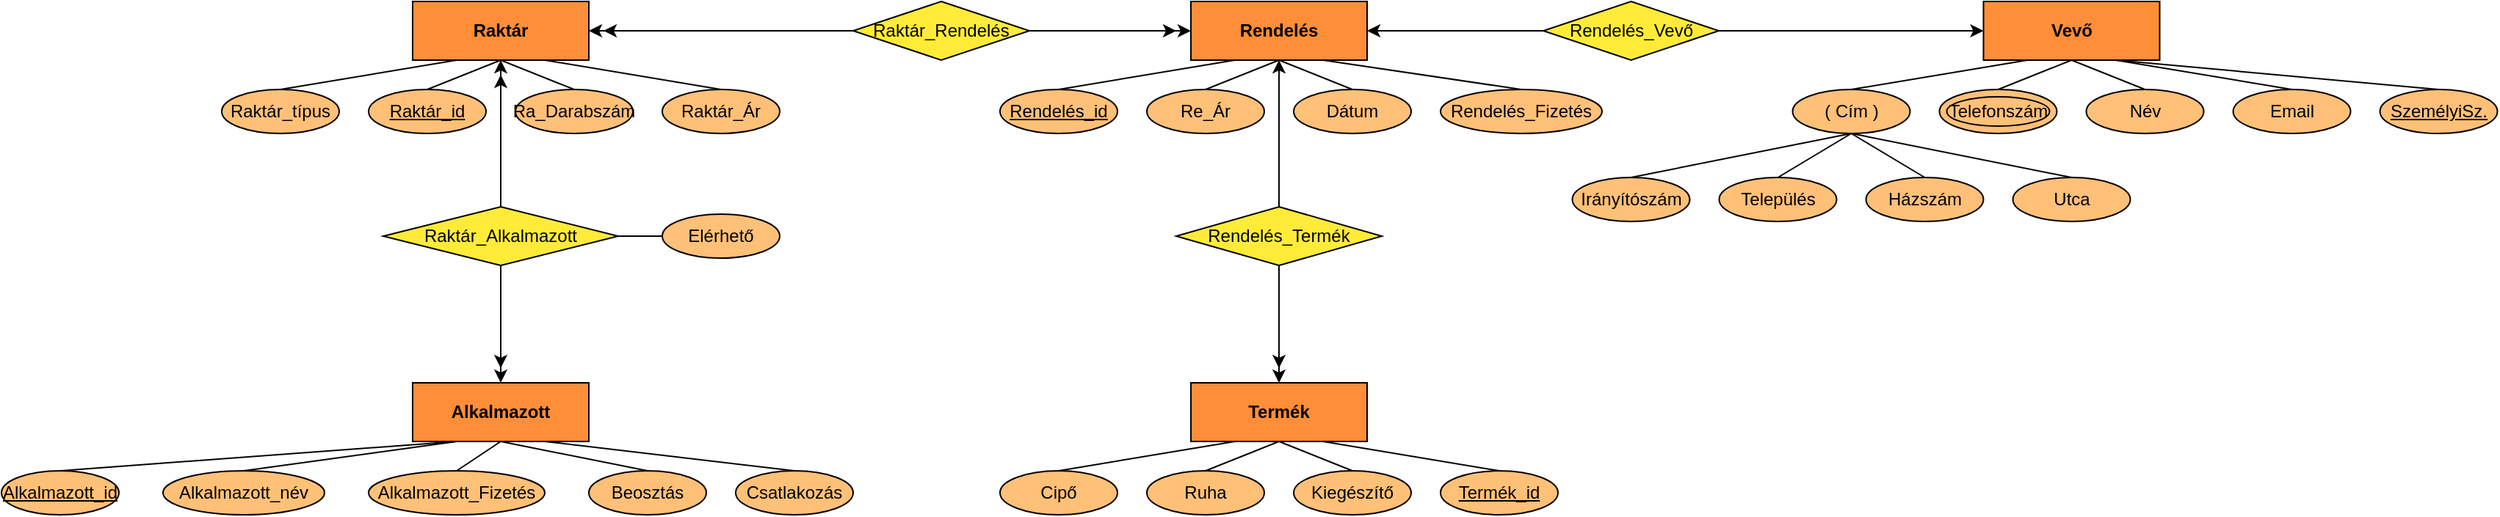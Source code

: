 <mxfile version="22.0.6" type="device">
  <diagram id="JWyrjXW2g8QeHH9JzdBX" name="Page-1">
    <mxGraphModel dx="1750" dy="870" grid="1" gridSize="10" guides="1" tooltips="1" connect="1" arrows="1" fold="1" page="1" pageScale="1" pageWidth="827" pageHeight="1169" math="0" shadow="0">
      <root>
        <mxCell id="0" />
        <mxCell id="1" parent="0" />
        <mxCell id="tEUMl8RFiO48IWfRUBAN-1" value="&lt;b&gt;Raktár&lt;/b&gt;" style="rounded=0;whiteSpace=wrap;html=1;fillColor=#FF8E38;" parent="1" vertex="1">
          <mxGeometry x="390" y="320" width="120" height="40" as="geometry" />
        </mxCell>
        <mxCell id="tEUMl8RFiO48IWfRUBAN-2" value="Raktár_típus" style="ellipse;whiteSpace=wrap;html=1;fillColor=#FFC078;" parent="1" vertex="1">
          <mxGeometry x="260" y="380" width="80" height="30" as="geometry" />
        </mxCell>
        <mxCell id="tEUMl8RFiO48IWfRUBAN-3" value="Ra_Darabszám" style="ellipse;whiteSpace=wrap;html=1;fillColor=#FFC078;" parent="1" vertex="1">
          <mxGeometry x="460" y="380" width="80" height="30" as="geometry" />
        </mxCell>
        <mxCell id="tEUMl8RFiO48IWfRUBAN-4" value="&lt;u&gt;Raktár_id&lt;/u&gt;" style="ellipse;whiteSpace=wrap;html=1;fillColor=#FFC078;" parent="1" vertex="1">
          <mxGeometry x="360" y="380" width="80" height="30" as="geometry" />
        </mxCell>
        <mxCell id="tEUMl8RFiO48IWfRUBAN-5" value="Raktár_Ár" style="ellipse;whiteSpace=wrap;html=1;fillColor=#FFC078;" parent="1" vertex="1">
          <mxGeometry x="560" y="380" width="80" height="30" as="geometry" />
        </mxCell>
        <mxCell id="tEUMl8RFiO48IWfRUBAN-6" value="" style="endArrow=none;html=1;rounded=0;entryX=0.25;entryY=1;entryDx=0;entryDy=0;exitX=0.5;exitY=0;exitDx=0;exitDy=0;" parent="1" source="tEUMl8RFiO48IWfRUBAN-2" target="tEUMl8RFiO48IWfRUBAN-1" edge="1">
          <mxGeometry width="50" height="50" relative="1" as="geometry">
            <mxPoint x="300" y="380" as="sourcePoint" />
            <mxPoint x="350" y="330" as="targetPoint" />
          </mxGeometry>
        </mxCell>
        <mxCell id="tEUMl8RFiO48IWfRUBAN-7" value="" style="endArrow=none;html=1;rounded=0;exitX=0.5;exitY=0;exitDx=0;exitDy=0;entryX=0.5;entryY=1;entryDx=0;entryDy=0;" parent="1" source="tEUMl8RFiO48IWfRUBAN-4" target="tEUMl8RFiO48IWfRUBAN-1" edge="1">
          <mxGeometry width="50" height="50" relative="1" as="geometry">
            <mxPoint x="460" y="390" as="sourcePoint" />
            <mxPoint x="460" y="360" as="targetPoint" />
          </mxGeometry>
        </mxCell>
        <mxCell id="tEUMl8RFiO48IWfRUBAN-8" value="" style="endArrow=none;html=1;rounded=0;exitX=0.5;exitY=0;exitDx=0;exitDy=0;entryX=0.5;entryY=1;entryDx=0;entryDy=0;" parent="1" source="tEUMl8RFiO48IWfRUBAN-3" target="tEUMl8RFiO48IWfRUBAN-1" edge="1">
          <mxGeometry width="50" height="50" relative="1" as="geometry">
            <mxPoint x="460" y="390" as="sourcePoint" />
            <mxPoint x="510" y="340" as="targetPoint" />
          </mxGeometry>
        </mxCell>
        <mxCell id="tEUMl8RFiO48IWfRUBAN-9" value="" style="endArrow=none;html=1;rounded=0;exitX=0.5;exitY=0;exitDx=0;exitDy=0;entryX=0.75;entryY=1;entryDx=0;entryDy=0;" parent="1" source="tEUMl8RFiO48IWfRUBAN-5" target="tEUMl8RFiO48IWfRUBAN-1" edge="1">
          <mxGeometry width="50" height="50" relative="1" as="geometry">
            <mxPoint x="460" y="390" as="sourcePoint" />
            <mxPoint x="510" y="340" as="targetPoint" />
          </mxGeometry>
        </mxCell>
        <mxCell id="tEUMl8RFiO48IWfRUBAN-10" value="&lt;b&gt;Alkalmazott&lt;/b&gt;" style="rounded=0;whiteSpace=wrap;html=1;fillColor=#FF8E38;" parent="1" vertex="1">
          <mxGeometry x="390" y="580" width="120" height="40" as="geometry" />
        </mxCell>
        <mxCell id="tEUMl8RFiO48IWfRUBAN-11" value="Alkalmazott_név" style="ellipse;whiteSpace=wrap;html=1;fillColor=#FFC078;" parent="1" vertex="1">
          <mxGeometry x="220" y="640" width="110" height="30" as="geometry" />
        </mxCell>
        <mxCell id="tEUMl8RFiO48IWfRUBAN-12" value="Csatlakozás" style="ellipse;whiteSpace=wrap;html=1;fillColor=#FFC078;" parent="1" vertex="1">
          <mxGeometry x="610" y="640" width="80" height="30" as="geometry" />
        </mxCell>
        <mxCell id="tEUMl8RFiO48IWfRUBAN-13" value="Beosztás" style="ellipse;whiteSpace=wrap;html=1;fillColor=#FFC078;" parent="1" vertex="1">
          <mxGeometry x="510" y="640" width="80" height="30" as="geometry" />
        </mxCell>
        <mxCell id="tEUMl8RFiO48IWfRUBAN-14" value="Alkalmazott_Fizetés" style="ellipse;whiteSpace=wrap;html=1;fillColor=#FFC078;" parent="1" vertex="1">
          <mxGeometry x="360" y="640" width="120" height="30" as="geometry" />
        </mxCell>
        <mxCell id="tEUMl8RFiO48IWfRUBAN-15" value="" style="endArrow=none;html=1;rounded=0;exitX=0.5;exitY=0;exitDx=0;exitDy=0;entryX=0.25;entryY=1;entryDx=0;entryDy=0;" parent="1" source="tEUMl8RFiO48IWfRUBAN-11" target="tEUMl8RFiO48IWfRUBAN-10" edge="1">
          <mxGeometry width="50" height="50" relative="1" as="geometry">
            <mxPoint x="470" y="550" as="sourcePoint" />
            <mxPoint x="520" y="500" as="targetPoint" />
          </mxGeometry>
        </mxCell>
        <mxCell id="tEUMl8RFiO48IWfRUBAN-16" value="" style="endArrow=none;html=1;rounded=0;exitX=0.5;exitY=0;exitDx=0;exitDy=0;entryX=0.5;entryY=1;entryDx=0;entryDy=0;" parent="1" source="tEUMl8RFiO48IWfRUBAN-14" target="tEUMl8RFiO48IWfRUBAN-10" edge="1">
          <mxGeometry width="50" height="50" relative="1" as="geometry">
            <mxPoint x="470" y="550" as="sourcePoint" />
            <mxPoint x="520" y="500" as="targetPoint" />
          </mxGeometry>
        </mxCell>
        <mxCell id="tEUMl8RFiO48IWfRUBAN-17" value="" style="endArrow=none;html=1;rounded=0;exitX=0.5;exitY=0;exitDx=0;exitDy=0;entryX=0.5;entryY=1;entryDx=0;entryDy=0;" parent="1" source="tEUMl8RFiO48IWfRUBAN-13" target="tEUMl8RFiO48IWfRUBAN-10" edge="1">
          <mxGeometry width="50" height="50" relative="1" as="geometry">
            <mxPoint x="470" y="550" as="sourcePoint" />
            <mxPoint x="520" y="500" as="targetPoint" />
          </mxGeometry>
        </mxCell>
        <mxCell id="tEUMl8RFiO48IWfRUBAN-18" value="" style="endArrow=none;html=1;rounded=0;exitX=0.5;exitY=0;exitDx=0;exitDy=0;entryX=0.75;entryY=1;entryDx=0;entryDy=0;" parent="1" source="tEUMl8RFiO48IWfRUBAN-12" target="tEUMl8RFiO48IWfRUBAN-10" edge="1">
          <mxGeometry width="50" height="50" relative="1" as="geometry">
            <mxPoint x="470" y="550" as="sourcePoint" />
            <mxPoint x="520" y="500" as="targetPoint" />
          </mxGeometry>
        </mxCell>
        <mxCell id="tEUMl8RFiO48IWfRUBAN-19" value="Raktár_Alkalmazott" style="rhombus;whiteSpace=wrap;html=1;fillColor=#FFEB38;" parent="1" vertex="1">
          <mxGeometry x="370" y="460" width="160" height="40" as="geometry" />
        </mxCell>
        <mxCell id="tEUMl8RFiO48IWfRUBAN-20" value="Elérhető" style="ellipse;whiteSpace=wrap;html=1;fillColor=#FFC078;" parent="1" vertex="1">
          <mxGeometry x="560" y="465" width="80" height="30" as="geometry" />
        </mxCell>
        <mxCell id="tEUMl8RFiO48IWfRUBAN-21" value="" style="endArrow=none;html=1;rounded=0;entryX=0;entryY=0.5;entryDx=0;entryDy=0;exitX=1;exitY=0.5;exitDx=0;exitDy=0;" parent="1" source="tEUMl8RFiO48IWfRUBAN-19" target="tEUMl8RFiO48IWfRUBAN-20" edge="1">
          <mxGeometry width="50" height="50" relative="1" as="geometry">
            <mxPoint x="470" y="550" as="sourcePoint" />
            <mxPoint x="520" y="500" as="targetPoint" />
          </mxGeometry>
        </mxCell>
        <mxCell id="tEUMl8RFiO48IWfRUBAN-29" value="" style="endArrow=classic;html=1;rounded=0;exitX=0.5;exitY=1;exitDx=0;exitDy=0;entryX=0.5;entryY=0;entryDx=0;entryDy=0;" parent="1" source="tEUMl8RFiO48IWfRUBAN-19" target="tEUMl8RFiO48IWfRUBAN-10" edge="1">
          <mxGeometry width="50" height="50" relative="1" as="geometry">
            <mxPoint x="470" y="450" as="sourcePoint" />
            <mxPoint x="520" y="400" as="targetPoint" />
          </mxGeometry>
        </mxCell>
        <mxCell id="tEUMl8RFiO48IWfRUBAN-30" value="" style="endArrow=classic;html=1;rounded=0;exitX=0.5;exitY=1;exitDx=0;exitDy=0;" parent="1" source="tEUMl8RFiO48IWfRUBAN-19" edge="1">
          <mxGeometry width="50" height="50" relative="1" as="geometry">
            <mxPoint x="470" y="450" as="sourcePoint" />
            <mxPoint x="450" y="570" as="targetPoint" />
          </mxGeometry>
        </mxCell>
        <mxCell id="tEUMl8RFiO48IWfRUBAN-31" value="" style="endArrow=classic;html=1;rounded=0;exitX=0.5;exitY=0;exitDx=0;exitDy=0;entryX=0.5;entryY=1;entryDx=0;entryDy=0;" parent="1" source="tEUMl8RFiO48IWfRUBAN-19" target="tEUMl8RFiO48IWfRUBAN-1" edge="1">
          <mxGeometry width="50" height="50" relative="1" as="geometry">
            <mxPoint x="470" y="510" as="sourcePoint" />
            <mxPoint x="520" y="460" as="targetPoint" />
          </mxGeometry>
        </mxCell>
        <mxCell id="tEUMl8RFiO48IWfRUBAN-32" value="" style="endArrow=classic;html=1;rounded=0;exitX=0.5;exitY=0;exitDx=0;exitDy=0;" parent="1" source="tEUMl8RFiO48IWfRUBAN-19" edge="1">
          <mxGeometry width="50" height="50" relative="1" as="geometry">
            <mxPoint x="470" y="510" as="sourcePoint" />
            <mxPoint x="450" y="370" as="targetPoint" />
          </mxGeometry>
        </mxCell>
        <mxCell id="tEUMl8RFiO48IWfRUBAN-33" value="Raktár_Rendelés" style="rhombus;whiteSpace=wrap;html=1;fillColor=#FFEB38;" parent="1" vertex="1">
          <mxGeometry x="690" y="320" width="120" height="40" as="geometry" />
        </mxCell>
        <mxCell id="tEUMl8RFiO48IWfRUBAN-34" value="" style="endArrow=classic;html=1;rounded=0;exitX=0;exitY=0.5;exitDx=0;exitDy=0;entryX=1;entryY=0.5;entryDx=0;entryDy=0;" parent="1" source="tEUMl8RFiO48IWfRUBAN-33" target="tEUMl8RFiO48IWfRUBAN-1" edge="1">
          <mxGeometry width="50" height="50" relative="1" as="geometry">
            <mxPoint x="620" y="420" as="sourcePoint" />
            <mxPoint x="670" y="370" as="targetPoint" />
          </mxGeometry>
        </mxCell>
        <mxCell id="tEUMl8RFiO48IWfRUBAN-35" value="" style="endArrow=classic;html=1;rounded=0;exitX=0;exitY=0.5;exitDx=0;exitDy=0;" parent="1" source="tEUMl8RFiO48IWfRUBAN-33" edge="1">
          <mxGeometry width="50" height="50" relative="1" as="geometry">
            <mxPoint x="620" y="420" as="sourcePoint" />
            <mxPoint x="520" y="340" as="targetPoint" />
          </mxGeometry>
        </mxCell>
        <mxCell id="tEUMl8RFiO48IWfRUBAN-36" value="&lt;b&gt;Rendelés&lt;/b&gt;" style="rounded=0;whiteSpace=wrap;html=1;fillColor=#FF8E38;" parent="1" vertex="1">
          <mxGeometry x="920" y="320" width="120" height="40" as="geometry" />
        </mxCell>
        <mxCell id="tEUMl8RFiO48IWfRUBAN-37" value="" style="endArrow=classic;html=1;rounded=0;exitX=1;exitY=0.5;exitDx=0;exitDy=0;entryX=0;entryY=0.5;entryDx=0;entryDy=0;" parent="1" source="tEUMl8RFiO48IWfRUBAN-33" target="tEUMl8RFiO48IWfRUBAN-36" edge="1">
          <mxGeometry width="50" height="50" relative="1" as="geometry">
            <mxPoint x="670" y="420" as="sourcePoint" />
            <mxPoint x="720" y="370" as="targetPoint" />
          </mxGeometry>
        </mxCell>
        <mxCell id="tEUMl8RFiO48IWfRUBAN-38" value="" style="endArrow=classic;html=1;rounded=0;exitX=1;exitY=0.5;exitDx=0;exitDy=0;" parent="1" source="tEUMl8RFiO48IWfRUBAN-33" edge="1">
          <mxGeometry width="50" height="50" relative="1" as="geometry">
            <mxPoint x="670" y="420" as="sourcePoint" />
            <mxPoint x="910" y="340" as="targetPoint" />
          </mxGeometry>
        </mxCell>
        <mxCell id="tEUMl8RFiO48IWfRUBAN-39" value="Rendelés_Fizetés" style="ellipse;whiteSpace=wrap;html=1;fillColor=#FFC078;" parent="1" vertex="1">
          <mxGeometry x="1090" y="380" width="110" height="30" as="geometry" />
        </mxCell>
        <mxCell id="tEUMl8RFiO48IWfRUBAN-40" value="Dátum" style="ellipse;whiteSpace=wrap;html=1;fillColor=#FFC078;" parent="1" vertex="1">
          <mxGeometry x="990" y="380" width="80" height="30" as="geometry" />
        </mxCell>
        <mxCell id="tEUMl8RFiO48IWfRUBAN-41" value="Re_Ár" style="ellipse;whiteSpace=wrap;html=1;fillColor=#FFC078;" parent="1" vertex="1">
          <mxGeometry x="890" y="380" width="80" height="30" as="geometry" />
        </mxCell>
        <mxCell id="tEUMl8RFiO48IWfRUBAN-42" value="&lt;u&gt;Rendelés_id&lt;/u&gt;" style="ellipse;whiteSpace=wrap;html=1;fillColor=#FFC078;" parent="1" vertex="1">
          <mxGeometry x="790" y="380" width="80" height="30" as="geometry" />
        </mxCell>
        <mxCell id="tEUMl8RFiO48IWfRUBAN-43" value="" style="endArrow=none;html=1;rounded=0;exitX=0.5;exitY=0;exitDx=0;exitDy=0;entryX=0.25;entryY=1;entryDx=0;entryDy=0;" parent="1" source="tEUMl8RFiO48IWfRUBAN-42" target="tEUMl8RFiO48IWfRUBAN-36" edge="1">
          <mxGeometry width="50" height="50" relative="1" as="geometry">
            <mxPoint x="970" y="420" as="sourcePoint" />
            <mxPoint x="1020" y="370" as="targetPoint" />
          </mxGeometry>
        </mxCell>
        <mxCell id="tEUMl8RFiO48IWfRUBAN-44" value="" style="endArrow=none;html=1;rounded=0;exitX=0.5;exitY=0;exitDx=0;exitDy=0;entryX=0.5;entryY=1;entryDx=0;entryDy=0;" parent="1" source="tEUMl8RFiO48IWfRUBAN-41" target="tEUMl8RFiO48IWfRUBAN-36" edge="1">
          <mxGeometry width="50" height="50" relative="1" as="geometry">
            <mxPoint x="970" y="420" as="sourcePoint" />
            <mxPoint x="1020" y="370" as="targetPoint" />
          </mxGeometry>
        </mxCell>
        <mxCell id="tEUMl8RFiO48IWfRUBAN-45" value="" style="endArrow=none;html=1;rounded=0;exitX=0.5;exitY=0;exitDx=0;exitDy=0;entryX=0.5;entryY=1;entryDx=0;entryDy=0;" parent="1" source="tEUMl8RFiO48IWfRUBAN-40" target="tEUMl8RFiO48IWfRUBAN-36" edge="1">
          <mxGeometry width="50" height="50" relative="1" as="geometry">
            <mxPoint x="970" y="420" as="sourcePoint" />
            <mxPoint x="1020" y="370" as="targetPoint" />
          </mxGeometry>
        </mxCell>
        <mxCell id="tEUMl8RFiO48IWfRUBAN-46" value="" style="endArrow=none;html=1;rounded=0;exitX=0.5;exitY=0;exitDx=0;exitDy=0;entryX=0.75;entryY=1;entryDx=0;entryDy=0;" parent="1" source="tEUMl8RFiO48IWfRUBAN-39" target="tEUMl8RFiO48IWfRUBAN-36" edge="1">
          <mxGeometry width="50" height="50" relative="1" as="geometry">
            <mxPoint x="970" y="420" as="sourcePoint" />
            <mxPoint x="1020" y="370" as="targetPoint" />
          </mxGeometry>
        </mxCell>
        <mxCell id="tEUMl8RFiO48IWfRUBAN-47" value="Rendelés_Termék" style="rhombus;whiteSpace=wrap;html=1;fillColor=#FFEB38;" parent="1" vertex="1">
          <mxGeometry x="910" y="460" width="140" height="40" as="geometry" />
        </mxCell>
        <mxCell id="tEUMl8RFiO48IWfRUBAN-48" value="" style="endArrow=classic;html=1;rounded=0;exitX=0.5;exitY=0;exitDx=0;exitDy=0;entryX=0.5;entryY=1;entryDx=0;entryDy=0;" parent="1" source="tEUMl8RFiO48IWfRUBAN-47" target="tEUMl8RFiO48IWfRUBAN-36" edge="1">
          <mxGeometry width="50" height="50" relative="1" as="geometry">
            <mxPoint x="900" y="450" as="sourcePoint" />
            <mxPoint x="930" y="460" as="targetPoint" />
          </mxGeometry>
        </mxCell>
        <mxCell id="tEUMl8RFiO48IWfRUBAN-49" value="&lt;b&gt;Termék&lt;/b&gt;" style="rounded=0;whiteSpace=wrap;html=1;fillColor=#FF8E38;" parent="1" vertex="1">
          <mxGeometry x="920" y="580" width="120" height="40" as="geometry" />
        </mxCell>
        <mxCell id="tEUMl8RFiO48IWfRUBAN-50" value="" style="endArrow=classic;html=1;rounded=0;exitX=0.5;exitY=1;exitDx=0;exitDy=0;entryX=0.5;entryY=0;entryDx=0;entryDy=0;" parent="1" source="tEUMl8RFiO48IWfRUBAN-47" target="tEUMl8RFiO48IWfRUBAN-49" edge="1">
          <mxGeometry width="50" height="50" relative="1" as="geometry">
            <mxPoint x="620" y="570" as="sourcePoint" />
            <mxPoint x="670" y="520" as="targetPoint" />
          </mxGeometry>
        </mxCell>
        <mxCell id="tEUMl8RFiO48IWfRUBAN-51" value="" style="endArrow=classic;html=1;rounded=0;exitX=0.5;exitY=1;exitDx=0;exitDy=0;" parent="1" source="tEUMl8RFiO48IWfRUBAN-47" edge="1">
          <mxGeometry width="50" height="50" relative="1" as="geometry">
            <mxPoint x="620" y="570" as="sourcePoint" />
            <mxPoint x="980" y="570" as="targetPoint" />
          </mxGeometry>
        </mxCell>
        <mxCell id="tEUMl8RFiO48IWfRUBAN-52" value="Ruha" style="ellipse;whiteSpace=wrap;html=1;fillColor=#FFC078;" parent="1" vertex="1">
          <mxGeometry x="890" y="640" width="80" height="30" as="geometry" />
        </mxCell>
        <mxCell id="tEUMl8RFiO48IWfRUBAN-53" value="&lt;u&gt;Termék_id&lt;/u&gt;" style="ellipse;whiteSpace=wrap;html=1;fillColor=#FFC078;" parent="1" vertex="1">
          <mxGeometry x="1090" y="640" width="80" height="30" as="geometry" />
        </mxCell>
        <mxCell id="tEUMl8RFiO48IWfRUBAN-54" value="Kiegészítő" style="ellipse;whiteSpace=wrap;html=1;fillColor=#FFC078;" parent="1" vertex="1">
          <mxGeometry x="990" y="640" width="80" height="30" as="geometry" />
        </mxCell>
        <mxCell id="tEUMl8RFiO48IWfRUBAN-55" value="Cipő" style="ellipse;whiteSpace=wrap;html=1;fillColor=#FFC078;" parent="1" vertex="1">
          <mxGeometry x="790" y="640" width="80" height="30" as="geometry" />
        </mxCell>
        <mxCell id="tEUMl8RFiO48IWfRUBAN-56" value="" style="endArrow=none;html=1;rounded=0;exitX=0.5;exitY=0;exitDx=0;exitDy=0;entryX=0.25;entryY=1;entryDx=0;entryDy=0;" parent="1" source="tEUMl8RFiO48IWfRUBAN-55" target="tEUMl8RFiO48IWfRUBAN-49" edge="1">
          <mxGeometry width="50" height="50" relative="1" as="geometry">
            <mxPoint x="910" y="570" as="sourcePoint" />
            <mxPoint x="960" y="520" as="targetPoint" />
          </mxGeometry>
        </mxCell>
        <mxCell id="tEUMl8RFiO48IWfRUBAN-57" value="" style="endArrow=none;html=1;rounded=0;exitX=0.5;exitY=0;exitDx=0;exitDy=0;entryX=0.5;entryY=1;entryDx=0;entryDy=0;" parent="1" source="tEUMl8RFiO48IWfRUBAN-52" target="tEUMl8RFiO48IWfRUBAN-49" edge="1">
          <mxGeometry width="50" height="50" relative="1" as="geometry">
            <mxPoint x="910" y="570" as="sourcePoint" />
            <mxPoint x="960" y="520" as="targetPoint" />
          </mxGeometry>
        </mxCell>
        <mxCell id="tEUMl8RFiO48IWfRUBAN-58" value="" style="endArrow=none;html=1;rounded=0;exitX=0.5;exitY=0;exitDx=0;exitDy=0;entryX=0.5;entryY=1;entryDx=0;entryDy=0;" parent="1" source="tEUMl8RFiO48IWfRUBAN-54" target="tEUMl8RFiO48IWfRUBAN-49" edge="1">
          <mxGeometry width="50" height="50" relative="1" as="geometry">
            <mxPoint x="910" y="570" as="sourcePoint" />
            <mxPoint x="960" y="520" as="targetPoint" />
          </mxGeometry>
        </mxCell>
        <mxCell id="tEUMl8RFiO48IWfRUBAN-59" value="" style="endArrow=none;html=1;rounded=0;exitX=0.5;exitY=0;exitDx=0;exitDy=0;entryX=0.75;entryY=1;entryDx=0;entryDy=0;" parent="1" source="tEUMl8RFiO48IWfRUBAN-53" target="tEUMl8RFiO48IWfRUBAN-49" edge="1">
          <mxGeometry width="50" height="50" relative="1" as="geometry">
            <mxPoint x="910" y="570" as="sourcePoint" />
            <mxPoint x="960" y="520" as="targetPoint" />
          </mxGeometry>
        </mxCell>
        <mxCell id="tEUMl8RFiO48IWfRUBAN-60" value="Rendelés_Vevő" style="rhombus;whiteSpace=wrap;html=1;fillColor=#FFEB38;" parent="1" vertex="1">
          <mxGeometry x="1160" y="320" width="119.5" height="40" as="geometry" />
        </mxCell>
        <mxCell id="tEUMl8RFiO48IWfRUBAN-61" value="" style="endArrow=classic;html=1;rounded=0;exitX=0;exitY=0.5;exitDx=0;exitDy=0;entryX=1;entryY=0.5;entryDx=0;entryDy=0;" parent="1" source="tEUMl8RFiO48IWfRUBAN-60" target="tEUMl8RFiO48IWfRUBAN-36" edge="1">
          <mxGeometry width="50" height="50" relative="1" as="geometry">
            <mxPoint x="1120" y="450" as="sourcePoint" />
            <mxPoint x="1170" y="400" as="targetPoint" />
          </mxGeometry>
        </mxCell>
        <mxCell id="tEUMl8RFiO48IWfRUBAN-62" value="&lt;b&gt;Vevő&lt;/b&gt;" style="rounded=0;whiteSpace=wrap;html=1;fillColor=#FF8E38;" parent="1" vertex="1">
          <mxGeometry x="1459.75" y="320" width="120" height="40" as="geometry" />
        </mxCell>
        <mxCell id="tEUMl8RFiO48IWfRUBAN-63" value="" style="endArrow=classic;html=1;rounded=0;exitX=1;exitY=0.5;exitDx=0;exitDy=0;entryX=0;entryY=0.5;entryDx=0;entryDy=0;" parent="1" source="tEUMl8RFiO48IWfRUBAN-60" target="tEUMl8RFiO48IWfRUBAN-62" edge="1">
          <mxGeometry width="50" height="50" relative="1" as="geometry">
            <mxPoint x="1059.75" y="450" as="sourcePoint" />
            <mxPoint x="1109.75" y="400" as="targetPoint" />
          </mxGeometry>
        </mxCell>
        <mxCell id="tEUMl8RFiO48IWfRUBAN-67" value="Név" style="ellipse;whiteSpace=wrap;html=1;fillColor=#FFC078;" parent="1" vertex="1">
          <mxGeometry x="1529.75" y="380" width="80" height="30" as="geometry" />
        </mxCell>
        <mxCell id="tEUMl8RFiO48IWfRUBAN-68" value="" style="ellipse;whiteSpace=wrap;html=1;fillColor=#FFC078;" parent="1" vertex="1">
          <mxGeometry x="1429.75" y="380" width="80" height="30" as="geometry" />
        </mxCell>
        <mxCell id="tEUMl8RFiO48IWfRUBAN-69" value="Email" style="ellipse;whiteSpace=wrap;html=1;fillColor=#FFC078;" parent="1" vertex="1">
          <mxGeometry x="1629.75" y="380" width="80" height="30" as="geometry" />
        </mxCell>
        <mxCell id="tEUMl8RFiO48IWfRUBAN-70" value="( Cím )" style="ellipse;whiteSpace=wrap;html=1;fillColor=#FFC078;" parent="1" vertex="1">
          <mxGeometry x="1329.75" y="380" width="80" height="30" as="geometry" />
        </mxCell>
        <mxCell id="tEUMl8RFiO48IWfRUBAN-71" value="Telefonszám" style="ellipse;whiteSpace=wrap;html=1;fillColor=#FFC078;" parent="1" vertex="1">
          <mxGeometry x="1434.75" y="385" width="70" height="20" as="geometry" />
        </mxCell>
        <mxCell id="tEUMl8RFiO48IWfRUBAN-72" value="" style="endArrow=none;html=1;rounded=0;exitX=0.5;exitY=0;exitDx=0;exitDy=0;entryX=0.25;entryY=1;entryDx=0;entryDy=0;" parent="1" source="tEUMl8RFiO48IWfRUBAN-70" target="tEUMl8RFiO48IWfRUBAN-62" edge="1">
          <mxGeometry width="50" height="50" relative="1" as="geometry">
            <mxPoint x="1419.75" y="410" as="sourcePoint" />
            <mxPoint x="1469.75" y="360" as="targetPoint" />
          </mxGeometry>
        </mxCell>
        <mxCell id="tEUMl8RFiO48IWfRUBAN-73" value="" style="endArrow=none;html=1;rounded=0;exitX=0.5;exitY=0;exitDx=0;exitDy=0;entryX=0.5;entryY=1;entryDx=0;entryDy=0;" parent="1" source="tEUMl8RFiO48IWfRUBAN-68" target="tEUMl8RFiO48IWfRUBAN-62" edge="1">
          <mxGeometry width="50" height="50" relative="1" as="geometry">
            <mxPoint x="1419.75" y="410" as="sourcePoint" />
            <mxPoint x="1469.75" y="360" as="targetPoint" />
          </mxGeometry>
        </mxCell>
        <mxCell id="tEUMl8RFiO48IWfRUBAN-74" value="" style="endArrow=none;html=1;rounded=0;exitX=0.5;exitY=0;exitDx=0;exitDy=0;entryX=0.5;entryY=1;entryDx=0;entryDy=0;" parent="1" source="tEUMl8RFiO48IWfRUBAN-67" target="tEUMl8RFiO48IWfRUBAN-62" edge="1">
          <mxGeometry width="50" height="50" relative="1" as="geometry">
            <mxPoint x="1419.75" y="410" as="sourcePoint" />
            <mxPoint x="1469.75" y="360" as="targetPoint" />
          </mxGeometry>
        </mxCell>
        <mxCell id="tEUMl8RFiO48IWfRUBAN-75" value="" style="endArrow=none;html=1;rounded=0;exitX=0.5;exitY=0;exitDx=0;exitDy=0;entryX=0.75;entryY=1;entryDx=0;entryDy=0;" parent="1" source="tEUMl8RFiO48IWfRUBAN-69" target="tEUMl8RFiO48IWfRUBAN-62" edge="1">
          <mxGeometry width="50" height="50" relative="1" as="geometry">
            <mxPoint x="1419.75" y="410" as="sourcePoint" />
            <mxPoint x="1469.75" y="360" as="targetPoint" />
          </mxGeometry>
        </mxCell>
        <mxCell id="tEUMl8RFiO48IWfRUBAN-76" value="Település" style="ellipse;whiteSpace=wrap;html=1;fillColor=#FFC078;" parent="1" vertex="1">
          <mxGeometry x="1279.75" y="440" width="80" height="30" as="geometry" />
        </mxCell>
        <mxCell id="tEUMl8RFiO48IWfRUBAN-77" value="Irányítószám" style="ellipse;whiteSpace=wrap;html=1;fillColor=#FFC078;" parent="1" vertex="1">
          <mxGeometry x="1179.75" y="440" width="80" height="30" as="geometry" />
        </mxCell>
        <mxCell id="tEUMl8RFiO48IWfRUBAN-78" value="Utca" style="ellipse;whiteSpace=wrap;html=1;fillColor=#FFC078;" parent="1" vertex="1">
          <mxGeometry x="1479.75" y="440" width="80" height="30" as="geometry" />
        </mxCell>
        <mxCell id="tEUMl8RFiO48IWfRUBAN-79" value="Házszám" style="ellipse;whiteSpace=wrap;html=1;fillColor=#FFC078;" parent="1" vertex="1">
          <mxGeometry x="1379.75" y="440" width="80" height="30" as="geometry" />
        </mxCell>
        <mxCell id="tEUMl8RFiO48IWfRUBAN-80" value="" style="endArrow=none;html=1;rounded=0;exitX=0.5;exitY=0;exitDx=0;exitDy=0;entryX=0.5;entryY=1;entryDx=0;entryDy=0;" parent="1" source="tEUMl8RFiO48IWfRUBAN-77" target="tEUMl8RFiO48IWfRUBAN-70" edge="1">
          <mxGeometry width="50" height="50" relative="1" as="geometry">
            <mxPoint x="1419.75" y="410" as="sourcePoint" />
            <mxPoint x="1469.75" y="360" as="targetPoint" />
          </mxGeometry>
        </mxCell>
        <mxCell id="tEUMl8RFiO48IWfRUBAN-81" value="" style="endArrow=none;html=1;rounded=0;exitX=0.5;exitY=0;exitDx=0;exitDy=0;entryX=0.5;entryY=1;entryDx=0;entryDy=0;" parent="1" source="tEUMl8RFiO48IWfRUBAN-76" target="tEUMl8RFiO48IWfRUBAN-70" edge="1">
          <mxGeometry width="50" height="50" relative="1" as="geometry">
            <mxPoint x="1419.75" y="410" as="sourcePoint" />
            <mxPoint x="1469.75" y="360" as="targetPoint" />
          </mxGeometry>
        </mxCell>
        <mxCell id="tEUMl8RFiO48IWfRUBAN-82" value="" style="endArrow=none;html=1;rounded=0;exitX=0.5;exitY=0;exitDx=0;exitDy=0;entryX=0.5;entryY=1;entryDx=0;entryDy=0;" parent="1" source="tEUMl8RFiO48IWfRUBAN-79" target="tEUMl8RFiO48IWfRUBAN-70" edge="1">
          <mxGeometry width="50" height="50" relative="1" as="geometry">
            <mxPoint x="1419.75" y="410" as="sourcePoint" />
            <mxPoint x="1469.75" y="360" as="targetPoint" />
          </mxGeometry>
        </mxCell>
        <mxCell id="tEUMl8RFiO48IWfRUBAN-83" value="" style="endArrow=none;html=1;rounded=0;exitX=0.5;exitY=0;exitDx=0;exitDy=0;entryX=0.5;entryY=1;entryDx=0;entryDy=0;" parent="1" source="tEUMl8RFiO48IWfRUBAN-78" target="tEUMl8RFiO48IWfRUBAN-70" edge="1">
          <mxGeometry width="50" height="50" relative="1" as="geometry">
            <mxPoint x="1419.75" y="410" as="sourcePoint" />
            <mxPoint x="1469.75" y="360" as="targetPoint" />
          </mxGeometry>
        </mxCell>
        <mxCell id="B5qoFrYDz85oyl8OCjrZ-1" value="&lt;u&gt;SzemélyiSz.&lt;/u&gt;" style="ellipse;whiteSpace=wrap;html=1;fillColor=#FFC078;" parent="1" vertex="1">
          <mxGeometry x="1729.75" y="380" width="80" height="30" as="geometry" />
        </mxCell>
        <mxCell id="B5qoFrYDz85oyl8OCjrZ-3" value="" style="endArrow=none;html=1;rounded=0;entryX=0.5;entryY=0;entryDx=0;entryDy=0;exitX=0.75;exitY=1;exitDx=0;exitDy=0;" parent="1" source="tEUMl8RFiO48IWfRUBAN-62" target="B5qoFrYDz85oyl8OCjrZ-1" edge="1">
          <mxGeometry width="50" height="50" relative="1" as="geometry">
            <mxPoint x="1579.75" y="330" as="sourcePoint" />
            <mxPoint x="1629.75" y="280" as="targetPoint" />
          </mxGeometry>
        </mxCell>
        <mxCell id="L3nyX4tyIEdV1lHrN0_J-1" value="&lt;u&gt;Alkalmazott_id&lt;/u&gt;" style="ellipse;whiteSpace=wrap;html=1;fillColor=#FFC078;" parent="1" vertex="1">
          <mxGeometry x="110" y="640" width="80" height="30" as="geometry" />
        </mxCell>
        <mxCell id="L3nyX4tyIEdV1lHrN0_J-2" value="" style="endArrow=none;html=1;rounded=0;exitX=0.5;exitY=0;exitDx=0;exitDy=0;entryX=0.25;entryY=1;entryDx=0;entryDy=0;" parent="1" source="L3nyX4tyIEdV1lHrN0_J-1" target="tEUMl8RFiO48IWfRUBAN-10" edge="1">
          <mxGeometry width="50" height="50" relative="1" as="geometry">
            <mxPoint x="580" y="550" as="sourcePoint" />
            <mxPoint x="630" y="500" as="targetPoint" />
          </mxGeometry>
        </mxCell>
      </root>
    </mxGraphModel>
  </diagram>
</mxfile>
